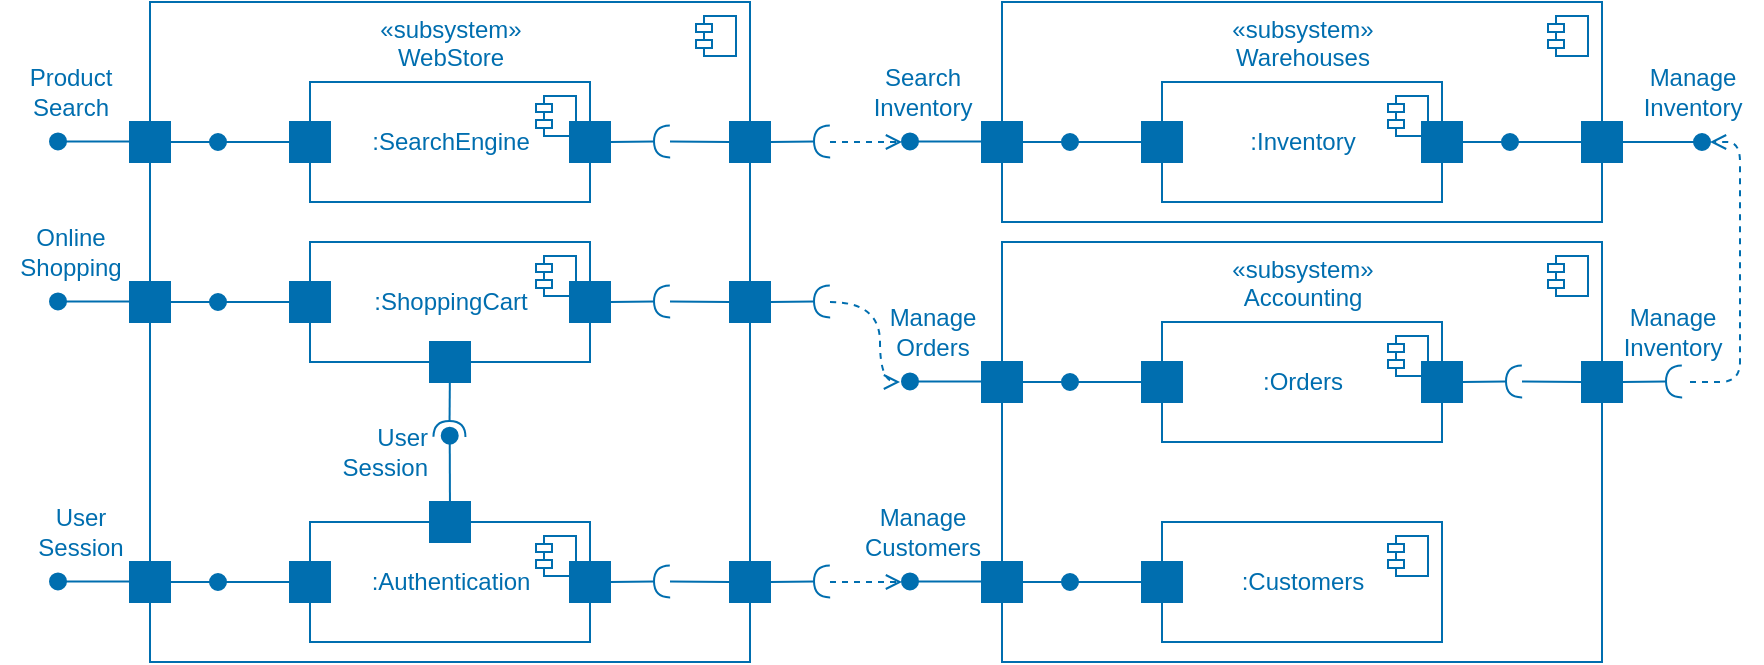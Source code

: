 <mxfile>
    <diagram id="S4ahoM8RJMc4e9Oh4TYU" name="Page-1">
        <mxGraphModel dx="1118" dy="546" grid="1" gridSize="10" guides="1" tooltips="1" connect="1" arrows="1" fold="1" page="1" pageScale="1" pageWidth="850" pageHeight="1100" math="0" shadow="0">
            <root>
                <mxCell id="0"/>
                <mxCell id="1" parent="0"/>
                <mxCell id="2" value="«subsystem»&lt;br&gt;WebStore" style="html=1;dropTarget=0;verticalAlign=top;fillColor=none;fontColor=#006EAF;strokeColor=#006EAF;" vertex="1" parent="1">
                    <mxGeometry x="120" y="40" width="300" height="330" as="geometry"/>
                </mxCell>
                <mxCell id="3" value="" style="shape=module;jettyWidth=8;jettyHeight=4;fillColor=none;fontColor=#006EAF;strokeColor=#006EAF;" vertex="1" parent="2">
                    <mxGeometry x="1" width="20" height="20" relative="1" as="geometry">
                        <mxPoint x="-27" y="7" as="offset"/>
                    </mxGeometry>
                </mxCell>
                <mxCell id="4" value=":SearchEngine" style="html=1;dropTarget=0;fillColor=none;fontColor=#006EAF;strokeColor=#006EAF;" vertex="1" parent="1">
                    <mxGeometry x="200" y="80" width="140" height="60" as="geometry"/>
                </mxCell>
                <mxCell id="5" value="" style="shape=module;jettyWidth=8;jettyHeight=4;fillColor=none;fontColor=#006EAF;strokeColor=#006EAF;" vertex="1" parent="4">
                    <mxGeometry x="1" width="20" height="20" relative="1" as="geometry">
                        <mxPoint x="-27" y="7" as="offset"/>
                    </mxGeometry>
                </mxCell>
                <mxCell id="28" value="" style="edgeStyle=none;jumpSize=2;html=1;shadow=0;fontColor=#006EAF;startArrow=none;startFill=0;endArrow=oval;endFill=1;startSize=0;endSize=8;sourcePerimeterSpacing=0;targetPerimeterSpacing=0;fillColor=#1ba1e2;strokeColor=#006EAF;" edge="1" parent="1" source="6">
                    <mxGeometry relative="1" as="geometry">
                        <mxPoint x="154" y="110" as="targetPoint"/>
                    </mxGeometry>
                </mxCell>
                <mxCell id="6" value="" style="html=1;rounded=0;rotation=-180;fillColor=#006EAF;fontColor=#006EAF;strokeColor=#006EAF;" vertex="1" parent="1">
                    <mxGeometry x="190" y="100" width="20" height="20" as="geometry"/>
                </mxCell>
                <mxCell id="15" value=":ShoppingCart" style="html=1;dropTarget=0;fillColor=none;fontColor=#006EAF;strokeColor=#006EAF;" vertex="1" parent="1">
                    <mxGeometry x="200" y="160" width="140" height="60" as="geometry"/>
                </mxCell>
                <mxCell id="16" value="" style="shape=module;jettyWidth=8;jettyHeight=4;fillColor=none;fontColor=#006EAF;strokeColor=#006EAF;" vertex="1" parent="15">
                    <mxGeometry x="1" width="20" height="20" relative="1" as="geometry">
                        <mxPoint x="-27" y="7" as="offset"/>
                    </mxGeometry>
                </mxCell>
                <mxCell id="18" value="" style="rounded=0;orthogonalLoop=1;jettySize=auto;html=1;endArrow=none;endFill=0;sketch=0;sourcePerimeterSpacing=0;targetPerimeterSpacing=0;startSize=0;endSize=8;fillColor=#1ba1e2;strokeColor=#006EAF;fontColor=#006EAF;" edge="1" parent="1" target="12">
                    <mxGeometry relative="1" as="geometry">
                        <mxPoint x="155" y="110" as="sourcePoint"/>
                        <mxPoint x="150" y="200" as="targetPoint"/>
                    </mxGeometry>
                </mxCell>
                <mxCell id="19" value=":Authentication" style="html=1;dropTarget=0;fillColor=none;fontColor=#006EAF;strokeColor=#006EAF;" vertex="1" parent="1">
                    <mxGeometry x="200" y="300" width="140" height="60" as="geometry"/>
                </mxCell>
                <mxCell id="20" value="" style="shape=module;jettyWidth=8;jettyHeight=4;fillColor=none;fontColor=#006EAF;strokeColor=#006EAF;" vertex="1" parent="19">
                    <mxGeometry x="1" width="20" height="20" relative="1" as="geometry">
                        <mxPoint x="-27" y="7" as="offset"/>
                    </mxGeometry>
                </mxCell>
                <mxCell id="25" value="" style="edgeStyle=none;html=1;shadow=0;startArrow=none;startFill=0;endArrow=halfCircle;endFill=0;startSize=0;endSize=6;sourcePerimeterSpacing=0;targetPerimeterSpacing=0;jumpSize=2;fillColor=#1ba1e2;strokeColor=#006EAF;fontColor=#006EAF;entryX=0.996;entryY=0.312;entryDx=0;entryDy=0;entryPerimeter=0;" edge="1" parent="1" source="22" target="26">
                    <mxGeometry relative="1" as="geometry">
                        <mxPoint x="270" y="250" as="targetPoint"/>
                    </mxGeometry>
                </mxCell>
                <mxCell id="22" value="" style="html=1;rounded=0;rotation=-180;fillColor=#006EAF;fontColor=#006EAF;strokeColor=#006EAF;" vertex="1" parent="1">
                    <mxGeometry x="260" y="210" width="20" height="20" as="geometry"/>
                </mxCell>
                <mxCell id="24" value="" style="html=1;shadow=0;startArrow=none;startFill=0;endArrow=oval;endFill=1;startSize=0;endSize=8;sourcePerimeterSpacing=0;targetPerimeterSpacing=0;fillColor=#1ba1e2;strokeColor=#006EAF;fontColor=#006EAF;entryX=0.998;entryY=0.296;entryDx=0;entryDy=0;entryPerimeter=0;" edge="1" parent="1" source="23" target="26">
                    <mxGeometry relative="1" as="geometry">
                        <mxPoint x="270" y="287" as="sourcePoint"/>
                        <mxPoint x="270" y="244" as="targetPoint"/>
                    </mxGeometry>
                </mxCell>
                <mxCell id="26" value="User&lt;br&gt;Session" style="text;html=1;align=right;verticalAlign=middle;resizable=0;points=[];autosize=1;strokeColor=none;fillColor=none;fontColor=#006EAF;spacingRight=10;container=0;" vertex="1" parent="1">
                    <mxGeometry x="200" y="245" width="70" height="40" as="geometry"/>
                </mxCell>
                <mxCell id="23" value="" style="html=1;rounded=0;rotation=-180;fillColor=#006EAF;fontColor=#006EAF;strokeColor=#006EAF;" vertex="1" parent="1">
                    <mxGeometry x="260" y="290" width="20" height="20" as="geometry"/>
                </mxCell>
                <mxCell id="12" value="" style="html=1;rounded=0;rotation=-180;fillColor=#006EAF;fontColor=#006EAF;strokeColor=#006EAF;" vertex="1" parent="1">
                    <mxGeometry x="110" y="100" width="20" height="20" as="geometry"/>
                </mxCell>
                <mxCell id="29" value="" style="edgeStyle=none;jumpSize=2;html=1;shadow=0;fontColor=#006EAF;startArrow=none;startFill=0;endArrow=oval;endFill=1;startSize=0;endSize=8;sourcePerimeterSpacing=0;targetPerimeterSpacing=0;fillColor=#1ba1e2;strokeColor=#006EAF;rounded=0;" edge="1" parent="1">
                    <mxGeometry relative="1" as="geometry">
                        <mxPoint x="110.0" y="109.69" as="sourcePoint"/>
                        <mxPoint x="74" y="109.69" as="targetPoint"/>
                    </mxGeometry>
                </mxCell>
                <mxCell id="30" value="Product&lt;br&gt;Search" style="text;html=1;align=center;verticalAlign=middle;resizable=0;points=[];autosize=1;strokeColor=none;fillColor=none;fontColor=#006EAF;" vertex="1" parent="1">
                    <mxGeometry x="50" y="65" width="60" height="40" as="geometry"/>
                </mxCell>
                <mxCell id="31" value="" style="edgeStyle=none;jumpSize=2;html=1;shadow=0;fontColor=#006EAF;startArrow=none;startFill=0;endArrow=oval;endFill=1;startSize=0;endSize=8;sourcePerimeterSpacing=0;targetPerimeterSpacing=0;fillColor=#1ba1e2;strokeColor=#006EAF;" edge="1" parent="1" source="32">
                    <mxGeometry relative="1" as="geometry">
                        <mxPoint x="154" y="190" as="targetPoint"/>
                    </mxGeometry>
                </mxCell>
                <mxCell id="32" value="" style="html=1;rounded=0;rotation=-180;fillColor=#006EAF;fontColor=#006EAF;strokeColor=#006EAF;" vertex="1" parent="1">
                    <mxGeometry x="190" y="180" width="20" height="20" as="geometry"/>
                </mxCell>
                <mxCell id="33" value="" style="rounded=0;orthogonalLoop=1;jettySize=auto;html=1;endArrow=none;endFill=0;sketch=0;sourcePerimeterSpacing=0;targetPerimeterSpacing=0;startSize=0;endSize=8;fillColor=#1ba1e2;strokeColor=#006EAF;fontColor=#006EAF;" edge="1" parent="1" target="34">
                    <mxGeometry relative="1" as="geometry">
                        <mxPoint x="155.0" y="190" as="sourcePoint"/>
                        <mxPoint x="150" y="280" as="targetPoint"/>
                    </mxGeometry>
                </mxCell>
                <mxCell id="34" value="" style="html=1;rounded=0;rotation=-180;fillColor=#006EAF;fontColor=#006EAF;strokeColor=#006EAF;" vertex="1" parent="1">
                    <mxGeometry x="110" y="180" width="20" height="20" as="geometry"/>
                </mxCell>
                <mxCell id="35" value="" style="edgeStyle=none;jumpSize=2;html=1;shadow=0;fontColor=#006EAF;startArrow=none;startFill=0;endArrow=oval;endFill=1;startSize=0;endSize=8;sourcePerimeterSpacing=0;targetPerimeterSpacing=0;fillColor=#1ba1e2;strokeColor=#006EAF;" edge="1" parent="1">
                    <mxGeometry relative="1" as="geometry">
                        <mxPoint x="110.0" y="189.69" as="sourcePoint"/>
                        <mxPoint x="74" y="189.69" as="targetPoint"/>
                    </mxGeometry>
                </mxCell>
                <mxCell id="36" value="Online&lt;br&gt;Shopping" style="text;html=1;align=center;verticalAlign=middle;resizable=0;points=[];autosize=1;strokeColor=none;fillColor=none;fontColor=#006EAF;" vertex="1" parent="1">
                    <mxGeometry x="45" y="145" width="70" height="40" as="geometry"/>
                </mxCell>
                <mxCell id="37" value="" style="edgeStyle=none;jumpSize=2;html=1;shadow=0;fontColor=#006EAF;startArrow=none;startFill=0;endArrow=oval;endFill=1;startSize=0;endSize=8;sourcePerimeterSpacing=0;targetPerimeterSpacing=0;fillColor=#1ba1e2;strokeColor=#006EAF;" edge="1" parent="1" source="38">
                    <mxGeometry relative="1" as="geometry">
                        <mxPoint x="154" y="330" as="targetPoint"/>
                    </mxGeometry>
                </mxCell>
                <mxCell id="38" value="" style="html=1;rounded=0;rotation=-180;fillColor=#006EAF;fontColor=#006EAF;strokeColor=#006EAF;" vertex="1" parent="1">
                    <mxGeometry x="190" y="320" width="20" height="20" as="geometry"/>
                </mxCell>
                <mxCell id="39" value="" style="rounded=0;orthogonalLoop=1;jettySize=auto;html=1;endArrow=none;endFill=0;sketch=0;sourcePerimeterSpacing=0;targetPerimeterSpacing=0;startSize=0;endSize=8;fillColor=#1ba1e2;strokeColor=#006EAF;fontColor=#006EAF;" edge="1" parent="1" target="40">
                    <mxGeometry relative="1" as="geometry">
                        <mxPoint x="155.0" y="330" as="sourcePoint"/>
                        <mxPoint x="150" y="420" as="targetPoint"/>
                    </mxGeometry>
                </mxCell>
                <mxCell id="40" value="" style="html=1;rounded=0;rotation=-180;fillColor=#006EAF;fontColor=#006EAF;strokeColor=#006EAF;" vertex="1" parent="1">
                    <mxGeometry x="110" y="320" width="20" height="20" as="geometry"/>
                </mxCell>
                <mxCell id="41" value="" style="edgeStyle=none;jumpSize=2;html=1;shadow=0;fontColor=#006EAF;startArrow=none;startFill=0;endArrow=oval;endFill=1;startSize=0;endSize=8;sourcePerimeterSpacing=0;targetPerimeterSpacing=0;fillColor=#1ba1e2;strokeColor=#006EAF;" edge="1" parent="1">
                    <mxGeometry relative="1" as="geometry">
                        <mxPoint x="110.0" y="329.69" as="sourcePoint"/>
                        <mxPoint x="74" y="329.69" as="targetPoint"/>
                    </mxGeometry>
                </mxCell>
                <mxCell id="42" value="User&lt;br&gt;Session" style="text;html=1;align=center;verticalAlign=middle;resizable=0;points=[];autosize=1;strokeColor=none;fillColor=none;fontColor=#006EAF;" vertex="1" parent="1">
                    <mxGeometry x="50" y="285" width="70" height="40" as="geometry"/>
                </mxCell>
                <mxCell id="43" value="" style="html=1;rounded=0;rotation=-180;fillColor=#006EAF;fontColor=#006EAF;strokeColor=#006EAF;" vertex="1" parent="1">
                    <mxGeometry x="330" y="100" width="20" height="20" as="geometry"/>
                </mxCell>
                <mxCell id="44" value="" style="edgeStyle=none;jumpSize=2;html=1;shadow=0;fontColor=#006EAF;startArrow=halfCircle;startFill=0;endArrow=none;endFill=0;startSize=6;endSize=0;sourcePerimeterSpacing=0;targetPerimeterSpacing=0;fillColor=#1ba1e2;strokeColor=#006EAF;" edge="1" parent="1">
                    <mxGeometry relative="1" as="geometry">
                        <mxPoint x="380.0" y="109.69" as="sourcePoint"/>
                        <mxPoint x="350" y="110" as="targetPoint"/>
                    </mxGeometry>
                </mxCell>
                <mxCell id="46" value="" style="edgeStyle=none;orthogonalLoop=1;jettySize=auto;html=1;shadow=0;fontColor=#006EAF;startArrow=none;startFill=0;endArrow=none;endFill=0;startSize=6;endSize=0;sourcePerimeterSpacing=0;targetPerimeterSpacing=0;jumpSize=2;fillColor=#1ba1e2;strokeColor=#006EAF;" edge="1" parent="1">
                    <mxGeometry width="80" relative="1" as="geometry">
                        <mxPoint x="380" y="109.69" as="sourcePoint"/>
                        <mxPoint x="410" y="110" as="targetPoint"/>
                        <Array as="points"/>
                    </mxGeometry>
                </mxCell>
                <mxCell id="47" value="" style="html=1;rounded=0;rotation=-180;fillColor=#006EAF;fontColor=#006EAF;strokeColor=#006EAF;" vertex="1" parent="1">
                    <mxGeometry x="410" y="100" width="20" height="20" as="geometry"/>
                </mxCell>
                <mxCell id="48" value="" style="html=1;rounded=0;rotation=-180;fillColor=#006EAF;fontColor=#006EAF;strokeColor=#006EAF;" vertex="1" parent="1">
                    <mxGeometry x="330" y="180" width="20" height="20" as="geometry"/>
                </mxCell>
                <mxCell id="49" value="" style="edgeStyle=none;jumpSize=2;html=1;shadow=0;fontColor=#006EAF;startArrow=halfCircle;startFill=0;endArrow=none;endFill=0;startSize=6;endSize=0;sourcePerimeterSpacing=0;targetPerimeterSpacing=0;fillColor=#1ba1e2;strokeColor=#006EAF;" edge="1" parent="1">
                    <mxGeometry relative="1" as="geometry">
                        <mxPoint x="380.0" y="189.69" as="sourcePoint"/>
                        <mxPoint x="350.0" y="190" as="targetPoint"/>
                    </mxGeometry>
                </mxCell>
                <mxCell id="50" value="" style="edgeStyle=none;orthogonalLoop=1;jettySize=auto;html=1;shadow=0;fontColor=#006EAF;startArrow=none;startFill=0;endArrow=none;endFill=0;startSize=6;endSize=0;sourcePerimeterSpacing=0;targetPerimeterSpacing=0;jumpSize=2;fillColor=#1ba1e2;strokeColor=#006EAF;" edge="1" parent="1">
                    <mxGeometry width="80" relative="1" as="geometry">
                        <mxPoint x="380.0" y="189.69" as="sourcePoint"/>
                        <mxPoint x="410.0" y="190" as="targetPoint"/>
                        <Array as="points"/>
                    </mxGeometry>
                </mxCell>
                <mxCell id="51" value="" style="html=1;rounded=0;rotation=-180;fillColor=#006EAF;fontColor=#006EAF;strokeColor=#006EAF;" vertex="1" parent="1">
                    <mxGeometry x="410" y="180" width="20" height="20" as="geometry"/>
                </mxCell>
                <mxCell id="52" value="" style="html=1;rounded=0;rotation=-180;fillColor=#006EAF;fontColor=#006EAF;strokeColor=#006EAF;" vertex="1" parent="1">
                    <mxGeometry x="330" y="320" width="20" height="20" as="geometry"/>
                </mxCell>
                <mxCell id="53" value="" style="edgeStyle=none;jumpSize=2;html=1;shadow=0;fontColor=#006EAF;startArrow=halfCircle;startFill=0;endArrow=none;endFill=0;startSize=6;endSize=0;sourcePerimeterSpacing=0;targetPerimeterSpacing=0;fillColor=#1ba1e2;strokeColor=#006EAF;" edge="1" parent="1">
                    <mxGeometry relative="1" as="geometry">
                        <mxPoint x="380.0" y="329.69" as="sourcePoint"/>
                        <mxPoint x="350.0" y="330" as="targetPoint"/>
                    </mxGeometry>
                </mxCell>
                <mxCell id="54" value="" style="edgeStyle=none;orthogonalLoop=1;jettySize=auto;html=1;shadow=0;fontColor=#006EAF;startArrow=none;startFill=0;endArrow=none;endFill=0;startSize=6;endSize=0;sourcePerimeterSpacing=0;targetPerimeterSpacing=0;jumpSize=2;fillColor=#1ba1e2;strokeColor=#006EAF;" edge="1" parent="1">
                    <mxGeometry width="80" relative="1" as="geometry">
                        <mxPoint x="380.0" y="329.69" as="sourcePoint"/>
                        <mxPoint x="410.0" y="330" as="targetPoint"/>
                        <Array as="points"/>
                    </mxGeometry>
                </mxCell>
                <mxCell id="55" value="" style="html=1;rounded=0;rotation=-180;fillColor=#006EAF;fontColor=#006EAF;strokeColor=#006EAF;" vertex="1" parent="1">
                    <mxGeometry x="410" y="320" width="20" height="20" as="geometry"/>
                </mxCell>
                <mxCell id="56" value="«subsystem»&lt;br&gt;Warehouses" style="html=1;dropTarget=0;verticalAlign=top;fillColor=none;fontColor=#006EAF;strokeColor=#006EAF;" vertex="1" parent="1">
                    <mxGeometry x="546" y="40" width="300" height="110" as="geometry"/>
                </mxCell>
                <mxCell id="57" value="" style="shape=module;jettyWidth=8;jettyHeight=4;fillColor=none;fontColor=#006EAF;strokeColor=#006EAF;" vertex="1" parent="56">
                    <mxGeometry x="1" width="20" height="20" relative="1" as="geometry">
                        <mxPoint x="-27" y="7" as="offset"/>
                    </mxGeometry>
                </mxCell>
                <mxCell id="58" value="" style="edgeStyle=none;jumpSize=2;html=1;shadow=0;fontColor=#006EAF;startArrow=halfCircle;startFill=0;endArrow=none;endFill=0;startSize=6;endSize=0;sourcePerimeterSpacing=0;targetPerimeterSpacing=0;fillColor=#1ba1e2;strokeColor=#006EAF;" edge="1" parent="1">
                    <mxGeometry relative="1" as="geometry">
                        <mxPoint x="460.0" y="109.69" as="sourcePoint"/>
                        <mxPoint x="430.0" y="110" as="targetPoint"/>
                    </mxGeometry>
                </mxCell>
                <mxCell id="59" value=":Inventory" style="html=1;dropTarget=0;fillColor=none;fontColor=#006EAF;strokeColor=#006EAF;" vertex="1" parent="1">
                    <mxGeometry x="626" y="80" width="140" height="60" as="geometry"/>
                </mxCell>
                <mxCell id="60" value="" style="shape=module;jettyWidth=8;jettyHeight=4;fillColor=none;fontColor=#006EAF;strokeColor=#006EAF;" vertex="1" parent="59">
                    <mxGeometry x="1" width="20" height="20" relative="1" as="geometry">
                        <mxPoint x="-27" y="7" as="offset"/>
                    </mxGeometry>
                </mxCell>
                <mxCell id="61" value="" style="edgeStyle=none;jumpSize=2;html=1;shadow=0;fontColor=#006EAF;startArrow=none;startFill=0;endArrow=oval;endFill=1;startSize=0;endSize=8;sourcePerimeterSpacing=0;targetPerimeterSpacing=0;fillColor=#1ba1e2;strokeColor=#006EAF;" edge="1" parent="1" source="62">
                    <mxGeometry relative="1" as="geometry">
                        <mxPoint x="580" y="110" as="targetPoint"/>
                    </mxGeometry>
                </mxCell>
                <mxCell id="62" value="" style="html=1;rounded=0;rotation=-180;fillColor=#006EAF;fontColor=#006EAF;strokeColor=#006EAF;" vertex="1" parent="1">
                    <mxGeometry x="616" y="100" width="20" height="20" as="geometry"/>
                </mxCell>
                <mxCell id="63" value="" style="rounded=0;orthogonalLoop=1;jettySize=auto;html=1;endArrow=none;endFill=0;sketch=0;sourcePerimeterSpacing=0;targetPerimeterSpacing=0;startSize=0;endSize=8;fillColor=#1ba1e2;strokeColor=#006EAF;fontColor=#006EAF;" edge="1" parent="1" target="64">
                    <mxGeometry relative="1" as="geometry">
                        <mxPoint x="581.0" y="110" as="sourcePoint"/>
                        <mxPoint x="576" y="200" as="targetPoint"/>
                    </mxGeometry>
                </mxCell>
                <mxCell id="64" value="" style="html=1;rounded=0;rotation=-180;fillColor=#006EAF;fontColor=#006EAF;strokeColor=#006EAF;" vertex="1" parent="1">
                    <mxGeometry x="536" y="100" width="20" height="20" as="geometry"/>
                </mxCell>
                <mxCell id="65" value="" style="edgeStyle=none;jumpSize=2;html=1;shadow=0;fontColor=#006EAF;startArrow=none;startFill=0;endArrow=oval;endFill=1;startSize=0;endSize=8;sourcePerimeterSpacing=0;targetPerimeterSpacing=0;fillColor=#1ba1e2;strokeColor=#006EAF;" edge="1" parent="1">
                    <mxGeometry relative="1" as="geometry">
                        <mxPoint x="536.0" y="109.69" as="sourcePoint"/>
                        <mxPoint x="500" y="109.69" as="targetPoint"/>
                    </mxGeometry>
                </mxCell>
                <mxCell id="66" value="" style="edgeStyle=none;orthogonalLoop=1;jettySize=auto;html=1;shadow=0;fontColor=#006EAF;startArrow=none;startFill=0;endArrow=open;endFill=0;sourcePerimeterSpacing=0;targetPerimeterSpacing=0;jumpSize=2;fillColor=#1ba1e2;strokeColor=#006EAF;dashed=1;" edge="1" parent="1">
                    <mxGeometry width="80" relative="1" as="geometry">
                        <mxPoint x="460" y="110" as="sourcePoint"/>
                        <mxPoint x="496" y="110" as="targetPoint"/>
                        <Array as="points"/>
                    </mxGeometry>
                </mxCell>
                <mxCell id="67" value="" style="edgeStyle=none;jumpSize=2;html=1;shadow=0;fontColor=#006EAF;startArrow=none;startFill=0;endArrow=oval;endFill=1;startSize=0;endSize=8;sourcePerimeterSpacing=0;targetPerimeterSpacing=0;fillColor=#1ba1e2;strokeColor=#006EAF;" edge="1" parent="1" source="68">
                    <mxGeometry relative="1" as="geometry">
                        <mxPoint x="800" y="110" as="targetPoint"/>
                    </mxGeometry>
                </mxCell>
                <mxCell id="68" value="" style="html=1;rounded=0;rotation=-180;fillColor=#006EAF;fontColor=#006EAF;strokeColor=#006EAF;" vertex="1" parent="1">
                    <mxGeometry x="836" y="100" width="20" height="20" as="geometry"/>
                </mxCell>
                <mxCell id="69" value="" style="rounded=0;orthogonalLoop=1;jettySize=auto;html=1;endArrow=none;endFill=0;sketch=0;sourcePerimeterSpacing=0;targetPerimeterSpacing=0;startSize=0;endSize=8;fillColor=#1ba1e2;strokeColor=#006EAF;fontColor=#006EAF;" edge="1" parent="1" target="70">
                    <mxGeometry relative="1" as="geometry">
                        <mxPoint x="801" y="110" as="sourcePoint"/>
                        <mxPoint x="796" y="200" as="targetPoint"/>
                    </mxGeometry>
                </mxCell>
                <mxCell id="70" value="" style="html=1;rounded=0;rotation=-180;fillColor=#006EAF;fontColor=#006EAF;strokeColor=#006EAF;" vertex="1" parent="1">
                    <mxGeometry x="756" y="100" width="20" height="20" as="geometry"/>
                </mxCell>
                <mxCell id="72" value="" style="edgeStyle=none;jumpSize=2;html=1;shadow=0;fontColor=#006EAF;startArrow=none;startFill=0;endArrow=oval;endFill=1;startSize=0;endSize=8;sourcePerimeterSpacing=0;targetPerimeterSpacing=0;fillColor=#1ba1e2;strokeColor=#006EAF;exitX=0;exitY=0.5;exitDx=0;exitDy=0;" edge="1" parent="1" source="68">
                    <mxGeometry relative="1" as="geometry">
                        <mxPoint x="902" y="150" as="sourcePoint"/>
                        <mxPoint x="896" y="110" as="targetPoint"/>
                    </mxGeometry>
                </mxCell>
                <mxCell id="73" value="«subsystem»&lt;br&gt;Accounting" style="html=1;dropTarget=0;verticalAlign=top;fillColor=none;fontColor=#006EAF;strokeColor=#006EAF;" vertex="1" parent="1">
                    <mxGeometry x="546" y="160" width="300" height="210" as="geometry"/>
                </mxCell>
                <mxCell id="74" value="" style="shape=module;jettyWidth=8;jettyHeight=4;fillColor=none;fontColor=#006EAF;strokeColor=#006EAF;" vertex="1" parent="73">
                    <mxGeometry x="1" width="20" height="20" relative="1" as="geometry">
                        <mxPoint x="-27" y="7" as="offset"/>
                    </mxGeometry>
                </mxCell>
                <mxCell id="75" value=":Orders" style="html=1;dropTarget=0;fillColor=none;fontColor=#006EAF;strokeColor=#006EAF;" vertex="1" parent="1">
                    <mxGeometry x="626" y="200" width="140" height="60" as="geometry"/>
                </mxCell>
                <mxCell id="76" value="" style="shape=module;jettyWidth=8;jettyHeight=4;fillColor=none;fontColor=#006EAF;strokeColor=#006EAF;" vertex="1" parent="75">
                    <mxGeometry x="1" width="20" height="20" relative="1" as="geometry">
                        <mxPoint x="-27" y="7" as="offset"/>
                    </mxGeometry>
                </mxCell>
                <mxCell id="77" value="" style="edgeStyle=none;jumpSize=2;html=1;shadow=0;fontColor=#006EAF;startArrow=none;startFill=0;endArrow=oval;endFill=1;startSize=0;endSize=8;sourcePerimeterSpacing=0;targetPerimeterSpacing=0;fillColor=#1ba1e2;strokeColor=#006EAF;" edge="1" parent="1" source="78">
                    <mxGeometry relative="1" as="geometry">
                        <mxPoint x="580" y="230" as="targetPoint"/>
                    </mxGeometry>
                </mxCell>
                <mxCell id="78" value="" style="html=1;rounded=0;rotation=-180;fillColor=#006EAF;fontColor=#006EAF;strokeColor=#006EAF;" vertex="1" parent="1">
                    <mxGeometry x="616" y="220" width="20" height="20" as="geometry"/>
                </mxCell>
                <mxCell id="79" value="" style="rounded=0;orthogonalLoop=1;jettySize=auto;html=1;endArrow=none;endFill=0;sketch=0;sourcePerimeterSpacing=0;targetPerimeterSpacing=0;startSize=0;endSize=8;fillColor=#1ba1e2;strokeColor=#006EAF;fontColor=#006EAF;" edge="1" parent="1" target="80">
                    <mxGeometry relative="1" as="geometry">
                        <mxPoint x="581" y="230" as="sourcePoint"/>
                        <mxPoint x="576" y="320" as="targetPoint"/>
                    </mxGeometry>
                </mxCell>
                <mxCell id="80" value="" style="html=1;rounded=0;rotation=-180;fillColor=#006EAF;fontColor=#006EAF;strokeColor=#006EAF;" vertex="1" parent="1">
                    <mxGeometry x="536" y="220" width="20" height="20" as="geometry"/>
                </mxCell>
                <mxCell id="81" value="" style="edgeStyle=none;jumpSize=2;html=1;shadow=0;fontColor=#006EAF;startArrow=none;startFill=0;endArrow=oval;endFill=1;startSize=0;endSize=8;sourcePerimeterSpacing=0;targetPerimeterSpacing=0;fillColor=#1ba1e2;strokeColor=#006EAF;" edge="1" parent="1">
                    <mxGeometry relative="1" as="geometry">
                        <mxPoint x="536" y="229.69" as="sourcePoint"/>
                        <mxPoint x="500" y="229.69" as="targetPoint"/>
                    </mxGeometry>
                </mxCell>
                <mxCell id="87" value="" style="edgeStyle=none;jumpSize=2;html=1;shadow=0;fontColor=#006EAF;startArrow=halfCircle;startFill=0;endArrow=none;endFill=0;startSize=6;endSize=0;sourcePerimeterSpacing=0;targetPerimeterSpacing=0;fillColor=#1ba1e2;strokeColor=#006EAF;" edge="1" parent="1">
                    <mxGeometry relative="1" as="geometry">
                        <mxPoint x="460" y="189.69" as="sourcePoint"/>
                        <mxPoint x="430" y="190" as="targetPoint"/>
                    </mxGeometry>
                </mxCell>
                <mxCell id="88" value="" style="edgeStyle=orthogonalEdgeStyle;orthogonalLoop=1;jettySize=auto;html=1;shadow=0;fontColor=#006EAF;startArrow=none;startFill=0;endArrow=open;endFill=0;sourcePerimeterSpacing=0;targetPerimeterSpacing=0;jumpSize=2;fillColor=#1ba1e2;strokeColor=#006EAF;dashed=1;curved=1;" edge="1" parent="1">
                    <mxGeometry width="80" relative="1" as="geometry">
                        <mxPoint x="460" y="190" as="sourcePoint"/>
                        <mxPoint x="495" y="230" as="targetPoint"/>
                        <Array as="points">
                            <mxPoint x="485" y="190"/>
                            <mxPoint x="485" y="230"/>
                        </Array>
                    </mxGeometry>
                </mxCell>
                <mxCell id="89" value="" style="edgeStyle=none;jumpSize=2;html=1;shadow=0;fontColor=#006EAF;startArrow=halfCircle;startFill=0;endArrow=none;endFill=0;startSize=6;endSize=0;sourcePerimeterSpacing=0;targetPerimeterSpacing=0;fillColor=#1ba1e2;strokeColor=#006EAF;" edge="1" parent="1">
                    <mxGeometry relative="1" as="geometry">
                        <mxPoint x="460" y="329.69" as="sourcePoint"/>
                        <mxPoint x="430" y="330" as="targetPoint"/>
                    </mxGeometry>
                </mxCell>
                <mxCell id="90" value="" style="edgeStyle=none;orthogonalLoop=1;jettySize=auto;html=1;shadow=0;fontColor=#006EAF;startArrow=none;startFill=0;endArrow=open;endFill=0;sourcePerimeterSpacing=0;targetPerimeterSpacing=0;jumpSize=2;fillColor=#1ba1e2;strokeColor=#006EAF;dashed=1;" edge="1" parent="1">
                    <mxGeometry width="80" relative="1" as="geometry">
                        <mxPoint x="460" y="330" as="sourcePoint"/>
                        <mxPoint x="496" y="330" as="targetPoint"/>
                        <Array as="points"/>
                    </mxGeometry>
                </mxCell>
                <mxCell id="91" value="" style="html=1;rounded=0;rotation=-180;fillColor=#006EAF;fontColor=#006EAF;strokeColor=#006EAF;" vertex="1" parent="1">
                    <mxGeometry x="756" y="220" width="20" height="20" as="geometry"/>
                </mxCell>
                <mxCell id="92" value="" style="edgeStyle=none;jumpSize=2;html=1;shadow=0;fontColor=#006EAF;startArrow=halfCircle;startFill=0;endArrow=none;endFill=0;startSize=6;endSize=0;sourcePerimeterSpacing=0;targetPerimeterSpacing=0;fillColor=#1ba1e2;strokeColor=#006EAF;" edge="1" parent="1">
                    <mxGeometry relative="1" as="geometry">
                        <mxPoint x="806" y="229.69" as="sourcePoint"/>
                        <mxPoint x="776" y="230" as="targetPoint"/>
                    </mxGeometry>
                </mxCell>
                <mxCell id="93" value="" style="edgeStyle=none;orthogonalLoop=1;jettySize=auto;html=1;shadow=0;fontColor=#006EAF;startArrow=none;startFill=0;endArrow=none;endFill=0;startSize=6;endSize=0;sourcePerimeterSpacing=0;targetPerimeterSpacing=0;jumpSize=2;fillColor=#1ba1e2;strokeColor=#006EAF;" edge="1" parent="1">
                    <mxGeometry width="80" relative="1" as="geometry">
                        <mxPoint x="806" y="229.69" as="sourcePoint"/>
                        <mxPoint x="836" y="230" as="targetPoint"/>
                        <Array as="points"/>
                    </mxGeometry>
                </mxCell>
                <mxCell id="94" value="" style="html=1;rounded=0;rotation=-180;fillColor=#006EAF;fontColor=#006EAF;strokeColor=#006EAF;" vertex="1" parent="1">
                    <mxGeometry x="836" y="220" width="20" height="20" as="geometry"/>
                </mxCell>
                <mxCell id="95" value="" style="edgeStyle=none;jumpSize=2;html=1;shadow=0;fontColor=#006EAF;startArrow=halfCircle;startFill=0;endArrow=none;endFill=0;startSize=6;endSize=0;sourcePerimeterSpacing=0;targetPerimeterSpacing=0;fillColor=#1ba1e2;strokeColor=#006EAF;" edge="1" parent="1">
                    <mxGeometry relative="1" as="geometry">
                        <mxPoint x="886" y="229.69" as="sourcePoint"/>
                        <mxPoint x="856" y="230" as="targetPoint"/>
                    </mxGeometry>
                </mxCell>
                <mxCell id="96" value="" style="edgeStyle=none;orthogonalLoop=1;jettySize=auto;html=1;shadow=0;fontColor=#006EAF;startArrow=none;startFill=0;endArrow=open;endFill=0;sourcePerimeterSpacing=0;targetPerimeterSpacing=0;jumpSize=2;fillColor=#1ba1e2;strokeColor=#006EAF;dashed=1;" edge="1" parent="1">
                    <mxGeometry width="80" relative="1" as="geometry">
                        <mxPoint x="890" y="230" as="sourcePoint"/>
                        <mxPoint x="900" y="110" as="targetPoint"/>
                        <Array as="points">
                            <mxPoint x="915" y="230"/>
                            <mxPoint x="915" y="110"/>
                        </Array>
                    </mxGeometry>
                </mxCell>
                <mxCell id="97" value=":Customers" style="html=1;dropTarget=0;fillColor=none;fontColor=#006EAF;strokeColor=#006EAF;" vertex="1" parent="1">
                    <mxGeometry x="626" y="300" width="140" height="60" as="geometry"/>
                </mxCell>
                <mxCell id="98" value="" style="shape=module;jettyWidth=8;jettyHeight=4;fillColor=none;fontColor=#006EAF;strokeColor=#006EAF;" vertex="1" parent="97">
                    <mxGeometry x="1" width="20" height="20" relative="1" as="geometry">
                        <mxPoint x="-27" y="7" as="offset"/>
                    </mxGeometry>
                </mxCell>
                <mxCell id="99" value="" style="edgeStyle=none;jumpSize=2;html=1;shadow=0;fontColor=#006EAF;startArrow=none;startFill=0;endArrow=oval;endFill=1;startSize=0;endSize=8;sourcePerimeterSpacing=0;targetPerimeterSpacing=0;fillColor=#1ba1e2;strokeColor=#006EAF;" edge="1" parent="1" source="100">
                    <mxGeometry relative="1" as="geometry">
                        <mxPoint x="580" y="330" as="targetPoint"/>
                    </mxGeometry>
                </mxCell>
                <mxCell id="100" value="" style="html=1;rounded=0;rotation=-180;fillColor=#006EAF;fontColor=#006EAF;strokeColor=#006EAF;" vertex="1" parent="1">
                    <mxGeometry x="616" y="320" width="20" height="20" as="geometry"/>
                </mxCell>
                <mxCell id="101" value="" style="rounded=0;orthogonalLoop=1;jettySize=auto;html=1;endArrow=none;endFill=0;sketch=0;sourcePerimeterSpacing=0;targetPerimeterSpacing=0;startSize=0;endSize=8;fillColor=#1ba1e2;strokeColor=#006EAF;fontColor=#006EAF;" edge="1" parent="1" target="102">
                    <mxGeometry relative="1" as="geometry">
                        <mxPoint x="581" y="330" as="sourcePoint"/>
                        <mxPoint x="576" y="420" as="targetPoint"/>
                    </mxGeometry>
                </mxCell>
                <mxCell id="102" value="" style="html=1;rounded=0;rotation=-180;fillColor=#006EAF;fontColor=#006EAF;strokeColor=#006EAF;" vertex="1" parent="1">
                    <mxGeometry x="536" y="320" width="20" height="20" as="geometry"/>
                </mxCell>
                <mxCell id="103" value="" style="edgeStyle=none;jumpSize=2;html=1;shadow=0;fontColor=#006EAF;startArrow=none;startFill=0;endArrow=oval;endFill=1;startSize=0;endSize=8;sourcePerimeterSpacing=0;targetPerimeterSpacing=0;fillColor=#1ba1e2;strokeColor=#006EAF;" edge="1" parent="1">
                    <mxGeometry relative="1" as="geometry">
                        <mxPoint x="536" y="329.69" as="sourcePoint"/>
                        <mxPoint x="500" y="329.69" as="targetPoint"/>
                    </mxGeometry>
                </mxCell>
                <mxCell id="106" value="Manage&lt;br&gt;Customers" style="text;html=1;align=center;verticalAlign=middle;resizable=0;points=[];autosize=1;strokeColor=none;fillColor=none;fontColor=#006EAF;" vertex="1" parent="1">
                    <mxGeometry x="466" y="285" width="80" height="40" as="geometry"/>
                </mxCell>
                <mxCell id="107" value="Manage&lt;br&gt;Orders" style="text;html=1;align=center;verticalAlign=middle;resizable=0;points=[];autosize=1;strokeColor=none;fillColor=none;fontColor=#006EAF;" vertex="1" parent="1">
                    <mxGeometry x="476" y="185" width="70" height="40" as="geometry"/>
                </mxCell>
                <mxCell id="108" value="Search&lt;br&gt;Inventory" style="text;html=1;align=center;verticalAlign=middle;resizable=0;points=[];autosize=1;strokeColor=none;fillColor=none;fontColor=#006EAF;" vertex="1" parent="1">
                    <mxGeometry x="471" y="65" width="70" height="40" as="geometry"/>
                </mxCell>
                <mxCell id="109" value="Manage&lt;br&gt;Inventory" style="text;html=1;align=center;verticalAlign=middle;resizable=0;points=[];autosize=1;strokeColor=none;fillColor=none;fontColor=#006EAF;" vertex="1" parent="1">
                    <mxGeometry x="846" y="185" width="70" height="40" as="geometry"/>
                </mxCell>
                <mxCell id="110" value="Manage&lt;br&gt;Inventory" style="text;html=1;align=center;verticalAlign=middle;resizable=0;points=[];autosize=1;strokeColor=none;fillColor=none;fontColor=#006EAF;" vertex="1" parent="1">
                    <mxGeometry x="856" y="65" width="70" height="40" as="geometry"/>
                </mxCell>
            </root>
        </mxGraphModel>
    </diagram>
</mxfile>
